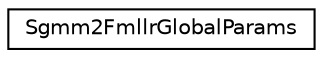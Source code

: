 digraph "Graphical Class Hierarchy"
{
  edge [fontname="Helvetica",fontsize="10",labelfontname="Helvetica",labelfontsize="10"];
  node [fontname="Helvetica",fontsize="10",shape=record];
  rankdir="LR";
  Node0 [label="Sgmm2FmllrGlobalParams",height=0.2,width=0.4,color="black", fillcolor="white", style="filled",URL="$classkaldi_1_1Sgmm2FmllrGlobalParams.html",tooltip="Global adaptation parameters. "];
}
